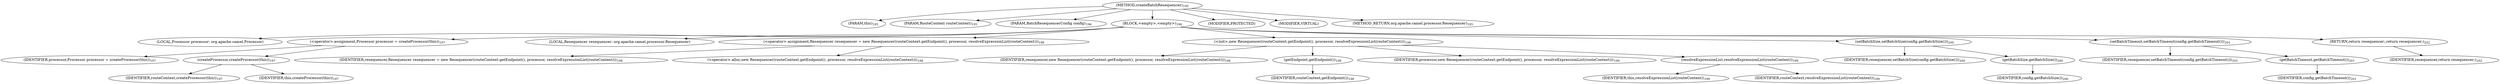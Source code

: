 digraph "createBatchResequencer" {  
"384" [label = <(METHOD,createBatchResequencer)<SUB>195</SUB>> ]
"40" [label = <(PARAM,this)<SUB>195</SUB>> ]
"385" [label = <(PARAM,RouteContext routeContext)<SUB>195</SUB>> ]
"386" [label = <(PARAM,BatchResequencerConfig config)<SUB>196</SUB>> ]
"387" [label = <(BLOCK,&lt;empty&gt;,&lt;empty&gt;)<SUB>196</SUB>> ]
"388" [label = <(LOCAL,Processor processor: org.apache.camel.Processor)> ]
"389" [label = <(&lt;operator&gt;.assignment,Processor processor = createProcessor(this))<SUB>197</SUB>> ]
"390" [label = <(IDENTIFIER,processor,Processor processor = createProcessor(this))<SUB>197</SUB>> ]
"391" [label = <(createProcessor,createProcessor(this))<SUB>197</SUB>> ]
"392" [label = <(IDENTIFIER,routeContext,createProcessor(this))<SUB>197</SUB>> ]
"39" [label = <(IDENTIFIER,this,createProcessor(this))<SUB>197</SUB>> ]
"43" [label = <(LOCAL,Resequencer resequencer: org.apache.camel.processor.Resequencer)> ]
"393" [label = <(&lt;operator&gt;.assignment,Resequencer resequencer = new Resequencer(routeContext.getEndpoint(), processor, resolveExpressionList(routeContext)))<SUB>198</SUB>> ]
"394" [label = <(IDENTIFIER,resequencer,Resequencer resequencer = new Resequencer(routeContext.getEndpoint(), processor, resolveExpressionList(routeContext)))<SUB>198</SUB>> ]
"395" [label = <(&lt;operator&gt;.alloc,new Resequencer(routeContext.getEndpoint(), processor, resolveExpressionList(routeContext)))<SUB>198</SUB>> ]
"396" [label = <(&lt;init&gt;,new Resequencer(routeContext.getEndpoint(), processor, resolveExpressionList(routeContext)))<SUB>198</SUB>> ]
"42" [label = <(IDENTIFIER,resequencer,new Resequencer(routeContext.getEndpoint(), processor, resolveExpressionList(routeContext)))<SUB>198</SUB>> ]
"397" [label = <(getEndpoint,getEndpoint())<SUB>198</SUB>> ]
"398" [label = <(IDENTIFIER,routeContext,getEndpoint())<SUB>198</SUB>> ]
"399" [label = <(IDENTIFIER,processor,new Resequencer(routeContext.getEndpoint(), processor, resolveExpressionList(routeContext)))<SUB>199</SUB>> ]
"400" [label = <(resolveExpressionList,resolveExpressionList(routeContext))<SUB>199</SUB>> ]
"41" [label = <(IDENTIFIER,this,resolveExpressionList(routeContext))<SUB>199</SUB>> ]
"401" [label = <(IDENTIFIER,routeContext,resolveExpressionList(routeContext))<SUB>199</SUB>> ]
"402" [label = <(setBatchSize,setBatchSize(config.getBatchSize()))<SUB>200</SUB>> ]
"403" [label = <(IDENTIFIER,resequencer,setBatchSize(config.getBatchSize()))<SUB>200</SUB>> ]
"404" [label = <(getBatchSize,getBatchSize())<SUB>200</SUB>> ]
"405" [label = <(IDENTIFIER,config,getBatchSize())<SUB>200</SUB>> ]
"406" [label = <(setBatchTimeout,setBatchTimeout(config.getBatchTimeout()))<SUB>201</SUB>> ]
"407" [label = <(IDENTIFIER,resequencer,setBatchTimeout(config.getBatchTimeout()))<SUB>201</SUB>> ]
"408" [label = <(getBatchTimeout,getBatchTimeout())<SUB>201</SUB>> ]
"409" [label = <(IDENTIFIER,config,getBatchTimeout())<SUB>201</SUB>> ]
"410" [label = <(RETURN,return resequencer;,return resequencer;)<SUB>202</SUB>> ]
"411" [label = <(IDENTIFIER,resequencer,return resequencer;)<SUB>202</SUB>> ]
"412" [label = <(MODIFIER,PROTECTED)> ]
"413" [label = <(MODIFIER,VIRTUAL)> ]
"414" [label = <(METHOD_RETURN,org.apache.camel.processor.Resequencer)<SUB>195</SUB>> ]
  "384" -> "40" 
  "384" -> "385" 
  "384" -> "386" 
  "384" -> "387" 
  "384" -> "412" 
  "384" -> "413" 
  "384" -> "414" 
  "387" -> "388" 
  "387" -> "389" 
  "387" -> "43" 
  "387" -> "393" 
  "387" -> "396" 
  "387" -> "402" 
  "387" -> "406" 
  "387" -> "410" 
  "389" -> "390" 
  "389" -> "391" 
  "391" -> "392" 
  "391" -> "39" 
  "393" -> "394" 
  "393" -> "395" 
  "396" -> "42" 
  "396" -> "397" 
  "396" -> "399" 
  "396" -> "400" 
  "397" -> "398" 
  "400" -> "41" 
  "400" -> "401" 
  "402" -> "403" 
  "402" -> "404" 
  "404" -> "405" 
  "406" -> "407" 
  "406" -> "408" 
  "408" -> "409" 
  "410" -> "411" 
}
